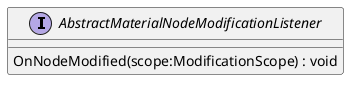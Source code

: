 @startuml
interface AbstractMaterialNodeModificationListener {
    OnNodeModified(scope:ModificationScope) : void
}
@enduml
